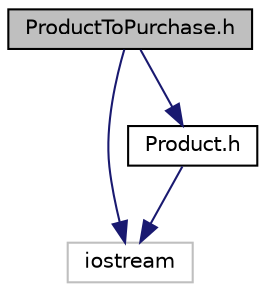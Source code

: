 digraph "ProductToPurchase.h"
{
  edge [fontname="Helvetica",fontsize="10",labelfontname="Helvetica",labelfontsize="10"];
  node [fontname="Helvetica",fontsize="10",shape=record];
  Node1 [label="ProductToPurchase.h",height=0.2,width=0.4,color="black", fillcolor="grey75", style="filled", fontcolor="black"];
  Node1 -> Node2 [color="midnightblue",fontsize="10",style="solid",fontname="Helvetica"];
  Node2 [label="iostream",height=0.2,width=0.4,color="grey75", fillcolor="white", style="filled"];
  Node1 -> Node3 [color="midnightblue",fontsize="10",style="solid",fontname="Helvetica"];
  Node3 [label="Product.h",height=0.2,width=0.4,color="black", fillcolor="white", style="filled",URL="$Product_8h_source.html"];
  Node3 -> Node2 [color="midnightblue",fontsize="10",style="solid",fontname="Helvetica"];
}
